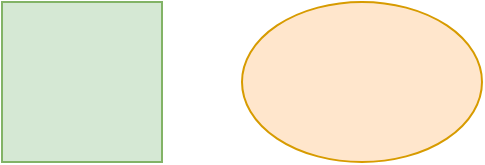 <mxfile version="21.2.0" type="github">
  <diagram name="Page-1" id="4oZKqkR-PxmhBQDoAa1S">
    <mxGraphModel dx="984" dy="598" grid="0" gridSize="10" guides="1" tooltips="1" connect="1" arrows="1" fold="1" page="1" pageScale="1" pageWidth="850" pageHeight="1100" math="0" shadow="0">
      <root>
        <mxCell id="0" />
        <mxCell id="1" parent="0" />
        <mxCell id="JL7YSM6-U8REVSOspyxQ-1" value="" style="whiteSpace=wrap;html=1;aspect=fixed;fillColor=#d5e8d4;strokeColor=#82b366;" parent="1" vertex="1">
          <mxGeometry x="200" y="170" width="80" height="80" as="geometry" />
        </mxCell>
        <mxCell id="kBQaHZYnELV7WOADHG0u-1" value="" style="ellipse;whiteSpace=wrap;html=1;fillColor=#ffe6cc;strokeColor=#d79b00;" vertex="1" parent="1">
          <mxGeometry x="320" y="170" width="120" height="80" as="geometry" />
        </mxCell>
      </root>
    </mxGraphModel>
  </diagram>
</mxfile>
